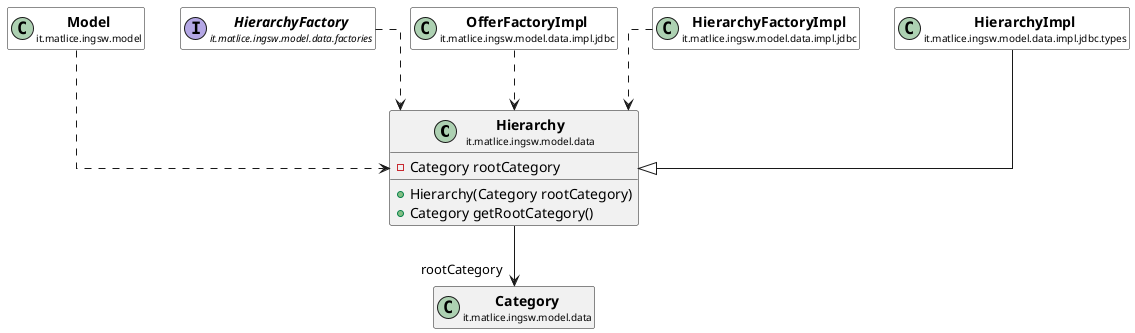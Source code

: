 @startuml

skinparam svgLinkTarget _parent
skinparam linetype ortho
set namespaceSeparator none
class "<b><size:14>Hierarchy</b>\n<size:10>it.matlice.ingsw.model.data" as it.matlice.ingsw.model.data.Hierarchy  [[../../../../../it/matlice/ingsw/model/data/Hierarchy.html{it.matlice.ingsw.model.data.Hierarchy}]] {
-Category rootCategory
+Hierarchy(Category rootCategory)
+Category getRootCategory()
}


class "<b><size:14>Model</b>\n<size:10>it.matlice.ingsw.model" as it.matlice.ingsw.model.Model  [[../../../../../it/matlice/ingsw/model/Model.html{it.matlice.ingsw.model.Model}]] #white {
}

hide it.matlice.ingsw.model.Model fields
hide it.matlice.ingsw.model.Model methods

it.matlice.ingsw.model.Model ..> it.matlice.ingsw.model.data.Hierarchy

class "<b><size:14>Category</b>\n<size:10>it.matlice.ingsw.model.data" as it.matlice.ingsw.model.data.Category  [[../../../../../it/matlice/ingsw/model/data/Category.html{it.matlice.ingsw.model.data.Category}]] {
}

hide it.matlice.ingsw.model.data.Category fields
hide it.matlice.ingsw.model.data.Category methods

it.matlice.ingsw.model.data.Hierarchy -->  "rootCategory" it.matlice.ingsw.model.data.Category

interface "<b><size:14>HierarchyFactory</b>\n<size:10>it.matlice.ingsw.model.data.factories" as it.matlice.ingsw.model.data.factories.HierarchyFactory  [[../../../../../it/matlice/ingsw/model/data/factories/HierarchyFactory.html{it.matlice.ingsw.model.data.factories.HierarchyFactory}]] #white {
}

hide it.matlice.ingsw.model.data.factories.HierarchyFactory fields
hide it.matlice.ingsw.model.data.factories.HierarchyFactory methods

it.matlice.ingsw.model.data.factories.HierarchyFactory ..> it.matlice.ingsw.model.data.Hierarchy

class "<b><size:14>OfferFactoryImpl</b>\n<size:10>it.matlice.ingsw.model.data.impl.jdbc" as it.matlice.ingsw.model.data.impl.jdbc.OfferFactoryImpl  [[../../../../../it/matlice/ingsw/model/data/impl/jdbc/OfferFactoryImpl.html{it.matlice.ingsw.model.data.impl.jdbc.OfferFactoryImpl}]] #white {
}

hide it.matlice.ingsw.model.data.impl.jdbc.OfferFactoryImpl fields
hide it.matlice.ingsw.model.data.impl.jdbc.OfferFactoryImpl methods

it.matlice.ingsw.model.data.impl.jdbc.OfferFactoryImpl ..> it.matlice.ingsw.model.data.Hierarchy

class "<b><size:14>HierarchyFactoryImpl</b>\n<size:10>it.matlice.ingsw.model.data.impl.jdbc" as it.matlice.ingsw.model.data.impl.jdbc.HierarchyFactoryImpl  [[../../../../../it/matlice/ingsw/model/data/impl/jdbc/HierarchyFactoryImpl.html{it.matlice.ingsw.model.data.impl.jdbc.HierarchyFactoryImpl}]] #white {
}

hide it.matlice.ingsw.model.data.impl.jdbc.HierarchyFactoryImpl fields
hide it.matlice.ingsw.model.data.impl.jdbc.HierarchyFactoryImpl methods

it.matlice.ingsw.model.data.impl.jdbc.HierarchyFactoryImpl ..> it.matlice.ingsw.model.data.Hierarchy

class "<b><size:14>HierarchyImpl</b>\n<size:10>it.matlice.ingsw.model.data.impl.jdbc.types" as it.matlice.ingsw.model.data.impl.jdbc.types.HierarchyImpl  [[../../../../../it/matlice/ingsw/model/data/impl/jdbc/types/HierarchyImpl.html{it.matlice.ingsw.model.data.impl.jdbc.types.HierarchyImpl}]] #white {
}

hide it.matlice.ingsw.model.data.impl.jdbc.types.HierarchyImpl fields
hide it.matlice.ingsw.model.data.impl.jdbc.types.HierarchyImpl methods

it.matlice.ingsw.model.data.impl.jdbc.types.HierarchyImpl --|> it.matlice.ingsw.model.data.Hierarchy


@enduml
